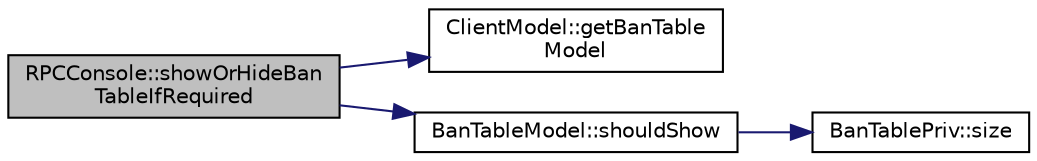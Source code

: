 digraph "RPCConsole::showOrHideBanTableIfRequired"
{
  edge [fontname="Helvetica",fontsize="10",labelfontname="Helvetica",labelfontsize="10"];
  node [fontname="Helvetica",fontsize="10",shape=record];
  rankdir="LR";
  Node394 [label="RPCConsole::showOrHideBan\lTableIfRequired",height=0.2,width=0.4,color="black", fillcolor="grey75", style="filled", fontcolor="black"];
  Node394 -> Node395 [color="midnightblue",fontsize="10",style="solid",fontname="Helvetica"];
  Node395 [label="ClientModel::getBanTable\lModel",height=0.2,width=0.4,color="black", fillcolor="white", style="filled",URL="$df/d25/class_client_model.html#ad02b8bf216a08845e393f9bac8c4ed42"];
  Node394 -> Node396 [color="midnightblue",fontsize="10",style="solid",fontname="Helvetica"];
  Node396 [label="BanTableModel::shouldShow",height=0.2,width=0.4,color="black", fillcolor="white", style="filled",URL="$d7/d4f/class_ban_table_model.html#afbed923bfe027b3ae959e323d4b843cd"];
  Node396 -> Node397 [color="midnightblue",fontsize="10",style="solid",fontname="Helvetica"];
  Node397 [label="BanTablePriv::size",height=0.2,width=0.4,color="black", fillcolor="white", style="filled",URL="$d6/d05/class_ban_table_priv.html#ac2dd5abe4dba3d2838c7b1e31fbf5893"];
}
